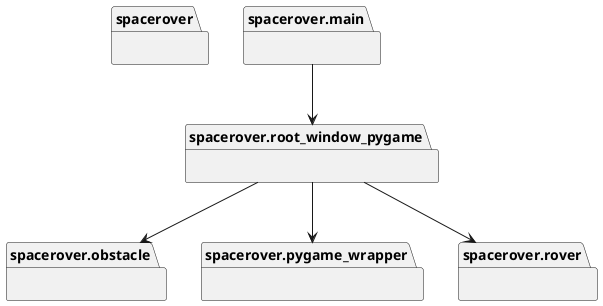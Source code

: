 @startuml packages
set namespaceSeparator none
package "spacerover" as spacerover {
}
package "spacerover.main" as spacerover.main {
}
package "spacerover.obstacle" as spacerover.obstacle {
}
package "spacerover.pygame_wrapper" as spacerover.pygame_wrapper {
}
package "spacerover.root_window_pygame" as spacerover.root_window_pygame {
}
package "spacerover.rover" as spacerover.rover {
}
spacerover.main --> spacerover.root_window_pygame
spacerover.root_window_pygame --> spacerover.obstacle
spacerover.root_window_pygame --> spacerover.pygame_wrapper
spacerover.root_window_pygame --> spacerover.rover
@enduml
